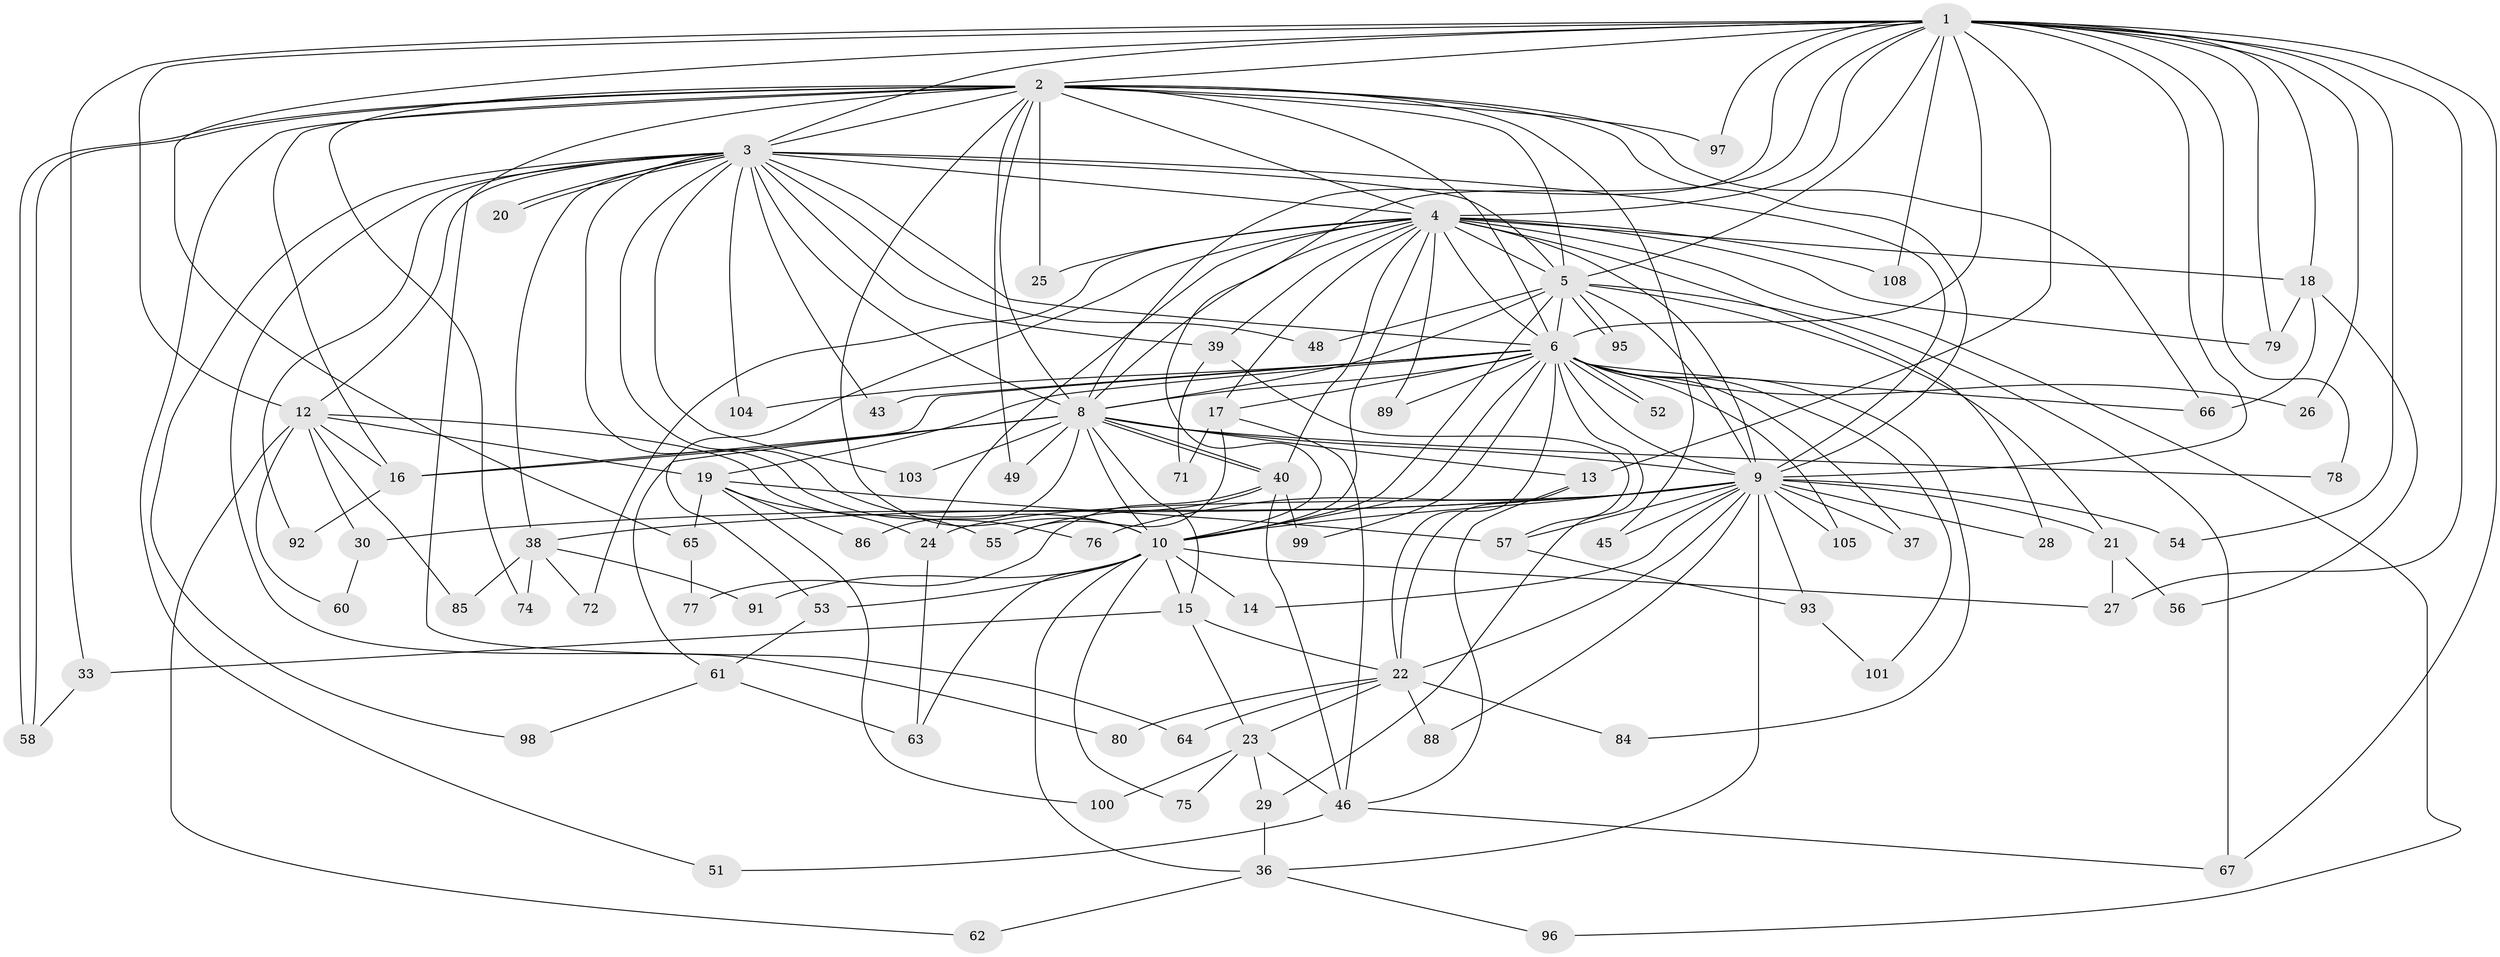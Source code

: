 // original degree distribution, {22: 0.03636363636363636, 23: 0.00909090909090909, 15: 0.00909090909090909, 14: 0.00909090909090909, 21: 0.00909090909090909, 26: 0.00909090909090909, 17: 0.00909090909090909, 5: 0.03636363636363636, 9: 0.01818181818181818, 4: 0.09090909090909091, 2: 0.5545454545454546, 6: 0.03636363636363636, 3: 0.16363636363636364, 8: 0.00909090909090909}
// Generated by graph-tools (version 1.1) at 2025/41/03/06/25 10:41:36]
// undirected, 83 vertices, 201 edges
graph export_dot {
graph [start="1"]
  node [color=gray90,style=filled];
  1 [super="+11"];
  2 [super="+41"];
  3 [super="+50"];
  4 [super="+109"];
  5 [super="+32"];
  6 [super="+7"];
  8 [super="+35"];
  9 [super="+69"];
  10 [super="+106"];
  12 [super="+73"];
  13 [super="+47"];
  14;
  15 [super="+34"];
  16 [super="+44"];
  17;
  18 [super="+31"];
  19 [super="+81"];
  20;
  21;
  22 [super="+82"];
  23 [super="+70"];
  24;
  25;
  26;
  27;
  28;
  29;
  30;
  33;
  36 [super="+42"];
  37;
  38;
  39;
  40 [super="+59"];
  43;
  45;
  46 [super="+107"];
  48;
  49;
  51;
  52;
  53;
  54;
  55 [super="+102"];
  56;
  57 [super="+94"];
  58 [super="+68"];
  60;
  61;
  62;
  63 [super="+83"];
  64;
  65;
  66 [super="+90"];
  67 [super="+110"];
  71;
  72;
  74;
  75;
  76;
  77;
  78;
  79 [super="+87"];
  80;
  84;
  85;
  86;
  88;
  89;
  91;
  92;
  93;
  95;
  96;
  97;
  98;
  99;
  100;
  101;
  103;
  104;
  105;
  108;
  1 -- 2;
  1 -- 3;
  1 -- 4 [weight=2];
  1 -- 5;
  1 -- 6 [weight=2];
  1 -- 8 [weight=2];
  1 -- 9;
  1 -- 10;
  1 -- 12;
  1 -- 18 [weight=2];
  1 -- 27;
  1 -- 33;
  1 -- 54;
  1 -- 65;
  1 -- 78;
  1 -- 79;
  1 -- 97;
  1 -- 108;
  1 -- 26;
  1 -- 13;
  1 -- 67;
  2 -- 3;
  2 -- 4;
  2 -- 5 [weight=2];
  2 -- 6 [weight=2];
  2 -- 8;
  2 -- 9;
  2 -- 10;
  2 -- 25;
  2 -- 45;
  2 -- 49;
  2 -- 51;
  2 -- 58;
  2 -- 58;
  2 -- 64;
  2 -- 66;
  2 -- 74;
  2 -- 97;
  2 -- 16;
  3 -- 4;
  3 -- 5;
  3 -- 6 [weight=3];
  3 -- 8;
  3 -- 9;
  3 -- 10;
  3 -- 12;
  3 -- 20;
  3 -- 20;
  3 -- 38;
  3 -- 39;
  3 -- 43;
  3 -- 48;
  3 -- 80;
  3 -- 92;
  3 -- 98;
  3 -- 103;
  3 -- 104;
  3 -- 76;
  4 -- 5;
  4 -- 6 [weight=2];
  4 -- 8;
  4 -- 9;
  4 -- 10;
  4 -- 17;
  4 -- 18;
  4 -- 24;
  4 -- 25;
  4 -- 28;
  4 -- 39;
  4 -- 53;
  4 -- 72;
  4 -- 89;
  4 -- 96;
  4 -- 108;
  4 -- 40;
  4 -- 79;
  5 -- 6 [weight=2];
  5 -- 8;
  5 -- 9;
  5 -- 10;
  5 -- 21;
  5 -- 48;
  5 -- 67;
  5 -- 95;
  5 -- 95;
  6 -- 8 [weight=2];
  6 -- 9 [weight=2];
  6 -- 10 [weight=2];
  6 -- 16;
  6 -- 19;
  6 -- 26;
  6 -- 29;
  6 -- 37;
  6 -- 43;
  6 -- 52;
  6 -- 52;
  6 -- 89;
  6 -- 99;
  6 -- 101;
  6 -- 104;
  6 -- 105;
  6 -- 66;
  6 -- 17;
  6 -- 84;
  6 -- 22;
  8 -- 9 [weight=2];
  8 -- 10;
  8 -- 13 [weight=2];
  8 -- 15;
  8 -- 16;
  8 -- 40 [weight=2];
  8 -- 40;
  8 -- 49;
  8 -- 61;
  8 -- 78;
  8 -- 86;
  8 -- 103;
  9 -- 10;
  9 -- 14;
  9 -- 21;
  9 -- 22;
  9 -- 24;
  9 -- 28;
  9 -- 30;
  9 -- 37;
  9 -- 38;
  9 -- 45;
  9 -- 54;
  9 -- 57;
  9 -- 76;
  9 -- 88;
  9 -- 93;
  9 -- 105;
  9 -- 36;
  10 -- 14;
  10 -- 15;
  10 -- 36;
  10 -- 53;
  10 -- 63;
  10 -- 75;
  10 -- 91;
  10 -- 27;
  12 -- 19;
  12 -- 30;
  12 -- 55;
  12 -- 60;
  12 -- 62;
  12 -- 85;
  12 -- 16;
  13 -- 46;
  13 -- 22;
  15 -- 23;
  15 -- 33;
  15 -- 22;
  16 -- 92;
  17 -- 46;
  17 -- 71;
  17 -- 55;
  18 -- 79;
  18 -- 56;
  18 -- 66;
  19 -- 65;
  19 -- 86;
  19 -- 24;
  19 -- 100;
  19 -- 57;
  21 -- 27;
  21 -- 56;
  22 -- 23;
  22 -- 64;
  22 -- 80;
  22 -- 84;
  22 -- 88;
  23 -- 29;
  23 -- 75;
  23 -- 100;
  23 -- 46;
  24 -- 63;
  29 -- 36;
  30 -- 60;
  33 -- 58;
  36 -- 62;
  36 -- 96;
  38 -- 72;
  38 -- 74;
  38 -- 85;
  38 -- 91;
  39 -- 57;
  39 -- 71;
  40 -- 46;
  40 -- 55;
  40 -- 77;
  40 -- 99;
  46 -- 51;
  46 -- 67;
  53 -- 61;
  57 -- 93;
  61 -- 63;
  61 -- 98;
  65 -- 77;
  93 -- 101;
}
